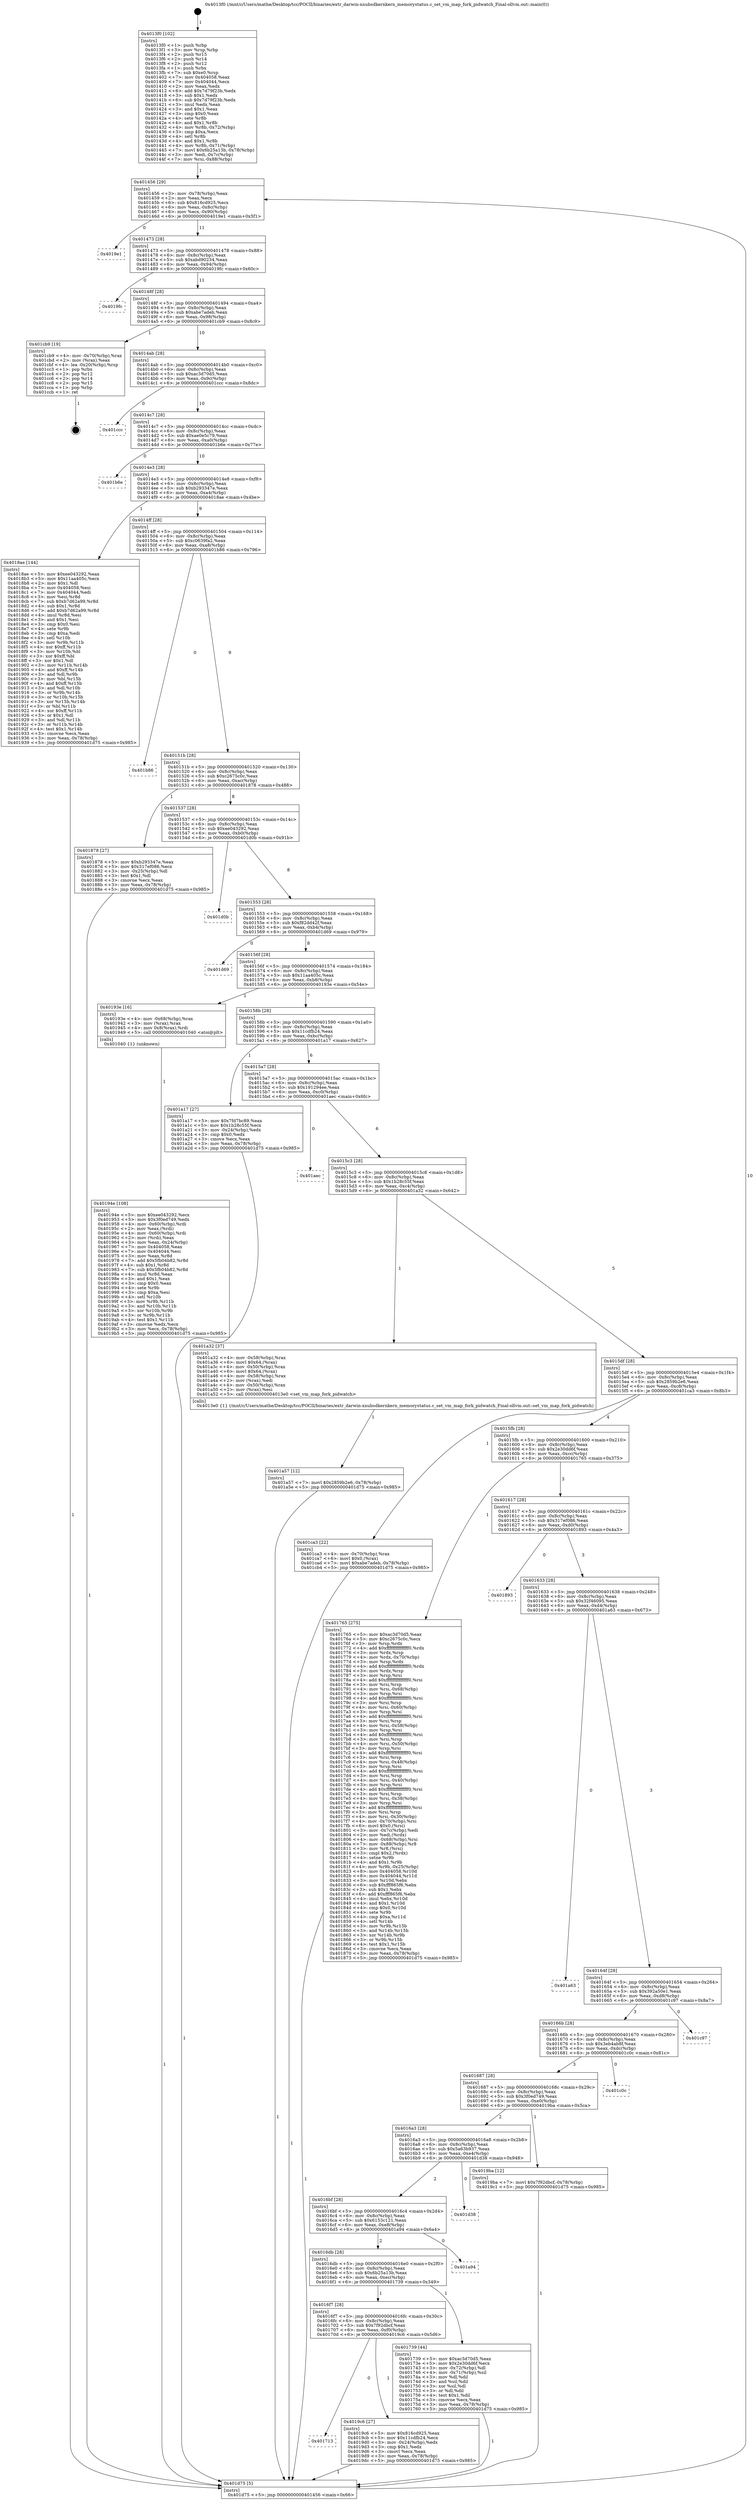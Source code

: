 digraph "0x4013f0" {
  label = "0x4013f0 (/mnt/c/Users/mathe/Desktop/tcc/POCII/binaries/extr_darwin-xnubsdkernkern_memorystatus.c_set_vm_map_fork_pidwatch_Final-ollvm.out::main(0))"
  labelloc = "t"
  node[shape=record]

  Entry [label="",width=0.3,height=0.3,shape=circle,fillcolor=black,style=filled]
  "0x401456" [label="{
     0x401456 [29]\l
     | [instrs]\l
     &nbsp;&nbsp;0x401456 \<+3\>: mov -0x78(%rbp),%eax\l
     &nbsp;&nbsp;0x401459 \<+2\>: mov %eax,%ecx\l
     &nbsp;&nbsp;0x40145b \<+6\>: sub $0x816cd925,%ecx\l
     &nbsp;&nbsp;0x401461 \<+6\>: mov %eax,-0x8c(%rbp)\l
     &nbsp;&nbsp;0x401467 \<+6\>: mov %ecx,-0x90(%rbp)\l
     &nbsp;&nbsp;0x40146d \<+6\>: je 00000000004019e1 \<main+0x5f1\>\l
  }"]
  "0x4019e1" [label="{
     0x4019e1\l
  }", style=dashed]
  "0x401473" [label="{
     0x401473 [28]\l
     | [instrs]\l
     &nbsp;&nbsp;0x401473 \<+5\>: jmp 0000000000401478 \<main+0x88\>\l
     &nbsp;&nbsp;0x401478 \<+6\>: mov -0x8c(%rbp),%eax\l
     &nbsp;&nbsp;0x40147e \<+5\>: sub $0xabd90234,%eax\l
     &nbsp;&nbsp;0x401483 \<+6\>: mov %eax,-0x94(%rbp)\l
     &nbsp;&nbsp;0x401489 \<+6\>: je 00000000004019fc \<main+0x60c\>\l
  }"]
  Exit [label="",width=0.3,height=0.3,shape=circle,fillcolor=black,style=filled,peripheries=2]
  "0x4019fc" [label="{
     0x4019fc\l
  }", style=dashed]
  "0x40148f" [label="{
     0x40148f [28]\l
     | [instrs]\l
     &nbsp;&nbsp;0x40148f \<+5\>: jmp 0000000000401494 \<main+0xa4\>\l
     &nbsp;&nbsp;0x401494 \<+6\>: mov -0x8c(%rbp),%eax\l
     &nbsp;&nbsp;0x40149a \<+5\>: sub $0xabe7adeb,%eax\l
     &nbsp;&nbsp;0x40149f \<+6\>: mov %eax,-0x98(%rbp)\l
     &nbsp;&nbsp;0x4014a5 \<+6\>: je 0000000000401cb9 \<main+0x8c9\>\l
  }"]
  "0x401a57" [label="{
     0x401a57 [12]\l
     | [instrs]\l
     &nbsp;&nbsp;0x401a57 \<+7\>: movl $0x2859b2e6,-0x78(%rbp)\l
     &nbsp;&nbsp;0x401a5e \<+5\>: jmp 0000000000401d75 \<main+0x985\>\l
  }"]
  "0x401cb9" [label="{
     0x401cb9 [19]\l
     | [instrs]\l
     &nbsp;&nbsp;0x401cb9 \<+4\>: mov -0x70(%rbp),%rax\l
     &nbsp;&nbsp;0x401cbd \<+2\>: mov (%rax),%eax\l
     &nbsp;&nbsp;0x401cbf \<+4\>: lea -0x20(%rbp),%rsp\l
     &nbsp;&nbsp;0x401cc3 \<+1\>: pop %rbx\l
     &nbsp;&nbsp;0x401cc4 \<+2\>: pop %r12\l
     &nbsp;&nbsp;0x401cc6 \<+2\>: pop %r14\l
     &nbsp;&nbsp;0x401cc8 \<+2\>: pop %r15\l
     &nbsp;&nbsp;0x401cca \<+1\>: pop %rbp\l
     &nbsp;&nbsp;0x401ccb \<+1\>: ret\l
  }"]
  "0x4014ab" [label="{
     0x4014ab [28]\l
     | [instrs]\l
     &nbsp;&nbsp;0x4014ab \<+5\>: jmp 00000000004014b0 \<main+0xc0\>\l
     &nbsp;&nbsp;0x4014b0 \<+6\>: mov -0x8c(%rbp),%eax\l
     &nbsp;&nbsp;0x4014b6 \<+5\>: sub $0xac3d70d5,%eax\l
     &nbsp;&nbsp;0x4014bb \<+6\>: mov %eax,-0x9c(%rbp)\l
     &nbsp;&nbsp;0x4014c1 \<+6\>: je 0000000000401ccc \<main+0x8dc\>\l
  }"]
  "0x401713" [label="{
     0x401713\l
  }", style=dashed]
  "0x401ccc" [label="{
     0x401ccc\l
  }", style=dashed]
  "0x4014c7" [label="{
     0x4014c7 [28]\l
     | [instrs]\l
     &nbsp;&nbsp;0x4014c7 \<+5\>: jmp 00000000004014cc \<main+0xdc\>\l
     &nbsp;&nbsp;0x4014cc \<+6\>: mov -0x8c(%rbp),%eax\l
     &nbsp;&nbsp;0x4014d2 \<+5\>: sub $0xae0e5c79,%eax\l
     &nbsp;&nbsp;0x4014d7 \<+6\>: mov %eax,-0xa0(%rbp)\l
     &nbsp;&nbsp;0x4014dd \<+6\>: je 0000000000401b6e \<main+0x77e\>\l
  }"]
  "0x4019c6" [label="{
     0x4019c6 [27]\l
     | [instrs]\l
     &nbsp;&nbsp;0x4019c6 \<+5\>: mov $0x816cd925,%eax\l
     &nbsp;&nbsp;0x4019cb \<+5\>: mov $0x11cdfb24,%ecx\l
     &nbsp;&nbsp;0x4019d0 \<+3\>: mov -0x24(%rbp),%edx\l
     &nbsp;&nbsp;0x4019d3 \<+3\>: cmp $0x1,%edx\l
     &nbsp;&nbsp;0x4019d6 \<+3\>: cmovl %ecx,%eax\l
     &nbsp;&nbsp;0x4019d9 \<+3\>: mov %eax,-0x78(%rbp)\l
     &nbsp;&nbsp;0x4019dc \<+5\>: jmp 0000000000401d75 \<main+0x985\>\l
  }"]
  "0x401b6e" [label="{
     0x401b6e\l
  }", style=dashed]
  "0x4014e3" [label="{
     0x4014e3 [28]\l
     | [instrs]\l
     &nbsp;&nbsp;0x4014e3 \<+5\>: jmp 00000000004014e8 \<main+0xf8\>\l
     &nbsp;&nbsp;0x4014e8 \<+6\>: mov -0x8c(%rbp),%eax\l
     &nbsp;&nbsp;0x4014ee \<+5\>: sub $0xb293347e,%eax\l
     &nbsp;&nbsp;0x4014f3 \<+6\>: mov %eax,-0xa4(%rbp)\l
     &nbsp;&nbsp;0x4014f9 \<+6\>: je 00000000004018ae \<main+0x4be\>\l
  }"]
  "0x40194e" [label="{
     0x40194e [108]\l
     | [instrs]\l
     &nbsp;&nbsp;0x40194e \<+5\>: mov $0xee043292,%ecx\l
     &nbsp;&nbsp;0x401953 \<+5\>: mov $0x3f0ed749,%edx\l
     &nbsp;&nbsp;0x401958 \<+4\>: mov -0x60(%rbp),%rdi\l
     &nbsp;&nbsp;0x40195c \<+2\>: mov %eax,(%rdi)\l
     &nbsp;&nbsp;0x40195e \<+4\>: mov -0x60(%rbp),%rdi\l
     &nbsp;&nbsp;0x401962 \<+2\>: mov (%rdi),%eax\l
     &nbsp;&nbsp;0x401964 \<+3\>: mov %eax,-0x24(%rbp)\l
     &nbsp;&nbsp;0x401967 \<+7\>: mov 0x404058,%eax\l
     &nbsp;&nbsp;0x40196e \<+7\>: mov 0x404044,%esi\l
     &nbsp;&nbsp;0x401975 \<+3\>: mov %eax,%r8d\l
     &nbsp;&nbsp;0x401978 \<+7\>: add $0x5fb04b82,%r8d\l
     &nbsp;&nbsp;0x40197f \<+4\>: sub $0x1,%r8d\l
     &nbsp;&nbsp;0x401983 \<+7\>: sub $0x5fb04b82,%r8d\l
     &nbsp;&nbsp;0x40198a \<+4\>: imul %r8d,%eax\l
     &nbsp;&nbsp;0x40198e \<+3\>: and $0x1,%eax\l
     &nbsp;&nbsp;0x401991 \<+3\>: cmp $0x0,%eax\l
     &nbsp;&nbsp;0x401994 \<+4\>: sete %r9b\l
     &nbsp;&nbsp;0x401998 \<+3\>: cmp $0xa,%esi\l
     &nbsp;&nbsp;0x40199b \<+4\>: setl %r10b\l
     &nbsp;&nbsp;0x40199f \<+3\>: mov %r9b,%r11b\l
     &nbsp;&nbsp;0x4019a2 \<+3\>: and %r10b,%r11b\l
     &nbsp;&nbsp;0x4019a5 \<+3\>: xor %r10b,%r9b\l
     &nbsp;&nbsp;0x4019a8 \<+3\>: or %r9b,%r11b\l
     &nbsp;&nbsp;0x4019ab \<+4\>: test $0x1,%r11b\l
     &nbsp;&nbsp;0x4019af \<+3\>: cmovne %edx,%ecx\l
     &nbsp;&nbsp;0x4019b2 \<+3\>: mov %ecx,-0x78(%rbp)\l
     &nbsp;&nbsp;0x4019b5 \<+5\>: jmp 0000000000401d75 \<main+0x985\>\l
  }"]
  "0x4018ae" [label="{
     0x4018ae [144]\l
     | [instrs]\l
     &nbsp;&nbsp;0x4018ae \<+5\>: mov $0xee043292,%eax\l
     &nbsp;&nbsp;0x4018b3 \<+5\>: mov $0x11aa405c,%ecx\l
     &nbsp;&nbsp;0x4018b8 \<+2\>: mov $0x1,%dl\l
     &nbsp;&nbsp;0x4018ba \<+7\>: mov 0x404058,%esi\l
     &nbsp;&nbsp;0x4018c1 \<+7\>: mov 0x404044,%edi\l
     &nbsp;&nbsp;0x4018c8 \<+3\>: mov %esi,%r8d\l
     &nbsp;&nbsp;0x4018cb \<+7\>: sub $0xb7d62a99,%r8d\l
     &nbsp;&nbsp;0x4018d2 \<+4\>: sub $0x1,%r8d\l
     &nbsp;&nbsp;0x4018d6 \<+7\>: add $0xb7d62a99,%r8d\l
     &nbsp;&nbsp;0x4018dd \<+4\>: imul %r8d,%esi\l
     &nbsp;&nbsp;0x4018e1 \<+3\>: and $0x1,%esi\l
     &nbsp;&nbsp;0x4018e4 \<+3\>: cmp $0x0,%esi\l
     &nbsp;&nbsp;0x4018e7 \<+4\>: sete %r9b\l
     &nbsp;&nbsp;0x4018eb \<+3\>: cmp $0xa,%edi\l
     &nbsp;&nbsp;0x4018ee \<+4\>: setl %r10b\l
     &nbsp;&nbsp;0x4018f2 \<+3\>: mov %r9b,%r11b\l
     &nbsp;&nbsp;0x4018f5 \<+4\>: xor $0xff,%r11b\l
     &nbsp;&nbsp;0x4018f9 \<+3\>: mov %r10b,%bl\l
     &nbsp;&nbsp;0x4018fc \<+3\>: xor $0xff,%bl\l
     &nbsp;&nbsp;0x4018ff \<+3\>: xor $0x1,%dl\l
     &nbsp;&nbsp;0x401902 \<+3\>: mov %r11b,%r14b\l
     &nbsp;&nbsp;0x401905 \<+4\>: and $0xff,%r14b\l
     &nbsp;&nbsp;0x401909 \<+3\>: and %dl,%r9b\l
     &nbsp;&nbsp;0x40190c \<+3\>: mov %bl,%r15b\l
     &nbsp;&nbsp;0x40190f \<+4\>: and $0xff,%r15b\l
     &nbsp;&nbsp;0x401913 \<+3\>: and %dl,%r10b\l
     &nbsp;&nbsp;0x401916 \<+3\>: or %r9b,%r14b\l
     &nbsp;&nbsp;0x401919 \<+3\>: or %r10b,%r15b\l
     &nbsp;&nbsp;0x40191c \<+3\>: xor %r15b,%r14b\l
     &nbsp;&nbsp;0x40191f \<+3\>: or %bl,%r11b\l
     &nbsp;&nbsp;0x401922 \<+4\>: xor $0xff,%r11b\l
     &nbsp;&nbsp;0x401926 \<+3\>: or $0x1,%dl\l
     &nbsp;&nbsp;0x401929 \<+3\>: and %dl,%r11b\l
     &nbsp;&nbsp;0x40192c \<+3\>: or %r11b,%r14b\l
     &nbsp;&nbsp;0x40192f \<+4\>: test $0x1,%r14b\l
     &nbsp;&nbsp;0x401933 \<+3\>: cmovne %ecx,%eax\l
     &nbsp;&nbsp;0x401936 \<+3\>: mov %eax,-0x78(%rbp)\l
     &nbsp;&nbsp;0x401939 \<+5\>: jmp 0000000000401d75 \<main+0x985\>\l
  }"]
  "0x4014ff" [label="{
     0x4014ff [28]\l
     | [instrs]\l
     &nbsp;&nbsp;0x4014ff \<+5\>: jmp 0000000000401504 \<main+0x114\>\l
     &nbsp;&nbsp;0x401504 \<+6\>: mov -0x8c(%rbp),%eax\l
     &nbsp;&nbsp;0x40150a \<+5\>: sub $0xc0639fa2,%eax\l
     &nbsp;&nbsp;0x40150f \<+6\>: mov %eax,-0xa8(%rbp)\l
     &nbsp;&nbsp;0x401515 \<+6\>: je 0000000000401b86 \<main+0x796\>\l
  }"]
  "0x4013f0" [label="{
     0x4013f0 [102]\l
     | [instrs]\l
     &nbsp;&nbsp;0x4013f0 \<+1\>: push %rbp\l
     &nbsp;&nbsp;0x4013f1 \<+3\>: mov %rsp,%rbp\l
     &nbsp;&nbsp;0x4013f4 \<+2\>: push %r15\l
     &nbsp;&nbsp;0x4013f6 \<+2\>: push %r14\l
     &nbsp;&nbsp;0x4013f8 \<+2\>: push %r12\l
     &nbsp;&nbsp;0x4013fa \<+1\>: push %rbx\l
     &nbsp;&nbsp;0x4013fb \<+7\>: sub $0xe0,%rsp\l
     &nbsp;&nbsp;0x401402 \<+7\>: mov 0x404058,%eax\l
     &nbsp;&nbsp;0x401409 \<+7\>: mov 0x404044,%ecx\l
     &nbsp;&nbsp;0x401410 \<+2\>: mov %eax,%edx\l
     &nbsp;&nbsp;0x401412 \<+6\>: add $0x7d79f23b,%edx\l
     &nbsp;&nbsp;0x401418 \<+3\>: sub $0x1,%edx\l
     &nbsp;&nbsp;0x40141b \<+6\>: sub $0x7d79f23b,%edx\l
     &nbsp;&nbsp;0x401421 \<+3\>: imul %edx,%eax\l
     &nbsp;&nbsp;0x401424 \<+3\>: and $0x1,%eax\l
     &nbsp;&nbsp;0x401427 \<+3\>: cmp $0x0,%eax\l
     &nbsp;&nbsp;0x40142a \<+4\>: sete %r8b\l
     &nbsp;&nbsp;0x40142e \<+4\>: and $0x1,%r8b\l
     &nbsp;&nbsp;0x401432 \<+4\>: mov %r8b,-0x72(%rbp)\l
     &nbsp;&nbsp;0x401436 \<+3\>: cmp $0xa,%ecx\l
     &nbsp;&nbsp;0x401439 \<+4\>: setl %r8b\l
     &nbsp;&nbsp;0x40143d \<+4\>: and $0x1,%r8b\l
     &nbsp;&nbsp;0x401441 \<+4\>: mov %r8b,-0x71(%rbp)\l
     &nbsp;&nbsp;0x401445 \<+7\>: movl $0x6b25a13b,-0x78(%rbp)\l
     &nbsp;&nbsp;0x40144c \<+3\>: mov %edi,-0x7c(%rbp)\l
     &nbsp;&nbsp;0x40144f \<+7\>: mov %rsi,-0x88(%rbp)\l
  }"]
  "0x401b86" [label="{
     0x401b86\l
  }", style=dashed]
  "0x40151b" [label="{
     0x40151b [28]\l
     | [instrs]\l
     &nbsp;&nbsp;0x40151b \<+5\>: jmp 0000000000401520 \<main+0x130\>\l
     &nbsp;&nbsp;0x401520 \<+6\>: mov -0x8c(%rbp),%eax\l
     &nbsp;&nbsp;0x401526 \<+5\>: sub $0xc2675c0c,%eax\l
     &nbsp;&nbsp;0x40152b \<+6\>: mov %eax,-0xac(%rbp)\l
     &nbsp;&nbsp;0x401531 \<+6\>: je 0000000000401878 \<main+0x488\>\l
  }"]
  "0x401d75" [label="{
     0x401d75 [5]\l
     | [instrs]\l
     &nbsp;&nbsp;0x401d75 \<+5\>: jmp 0000000000401456 \<main+0x66\>\l
  }"]
  "0x401878" [label="{
     0x401878 [27]\l
     | [instrs]\l
     &nbsp;&nbsp;0x401878 \<+5\>: mov $0xb293347e,%eax\l
     &nbsp;&nbsp;0x40187d \<+5\>: mov $0x317ef086,%ecx\l
     &nbsp;&nbsp;0x401882 \<+3\>: mov -0x25(%rbp),%dl\l
     &nbsp;&nbsp;0x401885 \<+3\>: test $0x1,%dl\l
     &nbsp;&nbsp;0x401888 \<+3\>: cmovne %ecx,%eax\l
     &nbsp;&nbsp;0x40188b \<+3\>: mov %eax,-0x78(%rbp)\l
     &nbsp;&nbsp;0x40188e \<+5\>: jmp 0000000000401d75 \<main+0x985\>\l
  }"]
  "0x401537" [label="{
     0x401537 [28]\l
     | [instrs]\l
     &nbsp;&nbsp;0x401537 \<+5\>: jmp 000000000040153c \<main+0x14c\>\l
     &nbsp;&nbsp;0x40153c \<+6\>: mov -0x8c(%rbp),%eax\l
     &nbsp;&nbsp;0x401542 \<+5\>: sub $0xee043292,%eax\l
     &nbsp;&nbsp;0x401547 \<+6\>: mov %eax,-0xb0(%rbp)\l
     &nbsp;&nbsp;0x40154d \<+6\>: je 0000000000401d0b \<main+0x91b\>\l
  }"]
  "0x4016f7" [label="{
     0x4016f7 [28]\l
     | [instrs]\l
     &nbsp;&nbsp;0x4016f7 \<+5\>: jmp 00000000004016fc \<main+0x30c\>\l
     &nbsp;&nbsp;0x4016fc \<+6\>: mov -0x8c(%rbp),%eax\l
     &nbsp;&nbsp;0x401702 \<+5\>: sub $0x7f92dbcf,%eax\l
     &nbsp;&nbsp;0x401707 \<+6\>: mov %eax,-0xf0(%rbp)\l
     &nbsp;&nbsp;0x40170d \<+6\>: je 00000000004019c6 \<main+0x5d6\>\l
  }"]
  "0x401d0b" [label="{
     0x401d0b\l
  }", style=dashed]
  "0x401553" [label="{
     0x401553 [28]\l
     | [instrs]\l
     &nbsp;&nbsp;0x401553 \<+5\>: jmp 0000000000401558 \<main+0x168\>\l
     &nbsp;&nbsp;0x401558 \<+6\>: mov -0x8c(%rbp),%eax\l
     &nbsp;&nbsp;0x40155e \<+5\>: sub $0xf82dd42f,%eax\l
     &nbsp;&nbsp;0x401563 \<+6\>: mov %eax,-0xb4(%rbp)\l
     &nbsp;&nbsp;0x401569 \<+6\>: je 0000000000401d69 \<main+0x979\>\l
  }"]
  "0x401739" [label="{
     0x401739 [44]\l
     | [instrs]\l
     &nbsp;&nbsp;0x401739 \<+5\>: mov $0xac3d70d5,%eax\l
     &nbsp;&nbsp;0x40173e \<+5\>: mov $0x2e30dd6f,%ecx\l
     &nbsp;&nbsp;0x401743 \<+3\>: mov -0x72(%rbp),%dl\l
     &nbsp;&nbsp;0x401746 \<+4\>: mov -0x71(%rbp),%sil\l
     &nbsp;&nbsp;0x40174a \<+3\>: mov %dl,%dil\l
     &nbsp;&nbsp;0x40174d \<+3\>: and %sil,%dil\l
     &nbsp;&nbsp;0x401750 \<+3\>: xor %sil,%dl\l
     &nbsp;&nbsp;0x401753 \<+3\>: or %dl,%dil\l
     &nbsp;&nbsp;0x401756 \<+4\>: test $0x1,%dil\l
     &nbsp;&nbsp;0x40175a \<+3\>: cmovne %ecx,%eax\l
     &nbsp;&nbsp;0x40175d \<+3\>: mov %eax,-0x78(%rbp)\l
     &nbsp;&nbsp;0x401760 \<+5\>: jmp 0000000000401d75 \<main+0x985\>\l
  }"]
  "0x401d69" [label="{
     0x401d69\l
  }", style=dashed]
  "0x40156f" [label="{
     0x40156f [28]\l
     | [instrs]\l
     &nbsp;&nbsp;0x40156f \<+5\>: jmp 0000000000401574 \<main+0x184\>\l
     &nbsp;&nbsp;0x401574 \<+6\>: mov -0x8c(%rbp),%eax\l
     &nbsp;&nbsp;0x40157a \<+5\>: sub $0x11aa405c,%eax\l
     &nbsp;&nbsp;0x40157f \<+6\>: mov %eax,-0xb8(%rbp)\l
     &nbsp;&nbsp;0x401585 \<+6\>: je 000000000040193e \<main+0x54e\>\l
  }"]
  "0x4016db" [label="{
     0x4016db [28]\l
     | [instrs]\l
     &nbsp;&nbsp;0x4016db \<+5\>: jmp 00000000004016e0 \<main+0x2f0\>\l
     &nbsp;&nbsp;0x4016e0 \<+6\>: mov -0x8c(%rbp),%eax\l
     &nbsp;&nbsp;0x4016e6 \<+5\>: sub $0x6b25a13b,%eax\l
     &nbsp;&nbsp;0x4016eb \<+6\>: mov %eax,-0xec(%rbp)\l
     &nbsp;&nbsp;0x4016f1 \<+6\>: je 0000000000401739 \<main+0x349\>\l
  }"]
  "0x40193e" [label="{
     0x40193e [16]\l
     | [instrs]\l
     &nbsp;&nbsp;0x40193e \<+4\>: mov -0x68(%rbp),%rax\l
     &nbsp;&nbsp;0x401942 \<+3\>: mov (%rax),%rax\l
     &nbsp;&nbsp;0x401945 \<+4\>: mov 0x8(%rax),%rdi\l
     &nbsp;&nbsp;0x401949 \<+5\>: call 0000000000401040 \<atoi@plt\>\l
     | [calls]\l
     &nbsp;&nbsp;0x401040 \{1\} (unknown)\l
  }"]
  "0x40158b" [label="{
     0x40158b [28]\l
     | [instrs]\l
     &nbsp;&nbsp;0x40158b \<+5\>: jmp 0000000000401590 \<main+0x1a0\>\l
     &nbsp;&nbsp;0x401590 \<+6\>: mov -0x8c(%rbp),%eax\l
     &nbsp;&nbsp;0x401596 \<+5\>: sub $0x11cdfb24,%eax\l
     &nbsp;&nbsp;0x40159b \<+6\>: mov %eax,-0xbc(%rbp)\l
     &nbsp;&nbsp;0x4015a1 \<+6\>: je 0000000000401a17 \<main+0x627\>\l
  }"]
  "0x401a94" [label="{
     0x401a94\l
  }", style=dashed]
  "0x401a17" [label="{
     0x401a17 [27]\l
     | [instrs]\l
     &nbsp;&nbsp;0x401a17 \<+5\>: mov $0x7fd7bc89,%eax\l
     &nbsp;&nbsp;0x401a1c \<+5\>: mov $0x1b28c55f,%ecx\l
     &nbsp;&nbsp;0x401a21 \<+3\>: mov -0x24(%rbp),%edx\l
     &nbsp;&nbsp;0x401a24 \<+3\>: cmp $0x0,%edx\l
     &nbsp;&nbsp;0x401a27 \<+3\>: cmove %ecx,%eax\l
     &nbsp;&nbsp;0x401a2a \<+3\>: mov %eax,-0x78(%rbp)\l
     &nbsp;&nbsp;0x401a2d \<+5\>: jmp 0000000000401d75 \<main+0x985\>\l
  }"]
  "0x4015a7" [label="{
     0x4015a7 [28]\l
     | [instrs]\l
     &nbsp;&nbsp;0x4015a7 \<+5\>: jmp 00000000004015ac \<main+0x1bc\>\l
     &nbsp;&nbsp;0x4015ac \<+6\>: mov -0x8c(%rbp),%eax\l
     &nbsp;&nbsp;0x4015b2 \<+5\>: sub $0x191294ee,%eax\l
     &nbsp;&nbsp;0x4015b7 \<+6\>: mov %eax,-0xc0(%rbp)\l
     &nbsp;&nbsp;0x4015bd \<+6\>: je 0000000000401aec \<main+0x6fc\>\l
  }"]
  "0x4016bf" [label="{
     0x4016bf [28]\l
     | [instrs]\l
     &nbsp;&nbsp;0x4016bf \<+5\>: jmp 00000000004016c4 \<main+0x2d4\>\l
     &nbsp;&nbsp;0x4016c4 \<+6\>: mov -0x8c(%rbp),%eax\l
     &nbsp;&nbsp;0x4016ca \<+5\>: sub $0x6153c121,%eax\l
     &nbsp;&nbsp;0x4016cf \<+6\>: mov %eax,-0xe8(%rbp)\l
     &nbsp;&nbsp;0x4016d5 \<+6\>: je 0000000000401a94 \<main+0x6a4\>\l
  }"]
  "0x401aec" [label="{
     0x401aec\l
  }", style=dashed]
  "0x4015c3" [label="{
     0x4015c3 [28]\l
     | [instrs]\l
     &nbsp;&nbsp;0x4015c3 \<+5\>: jmp 00000000004015c8 \<main+0x1d8\>\l
     &nbsp;&nbsp;0x4015c8 \<+6\>: mov -0x8c(%rbp),%eax\l
     &nbsp;&nbsp;0x4015ce \<+5\>: sub $0x1b28c55f,%eax\l
     &nbsp;&nbsp;0x4015d3 \<+6\>: mov %eax,-0xc4(%rbp)\l
     &nbsp;&nbsp;0x4015d9 \<+6\>: je 0000000000401a32 \<main+0x642\>\l
  }"]
  "0x401d38" [label="{
     0x401d38\l
  }", style=dashed]
  "0x401a32" [label="{
     0x401a32 [37]\l
     | [instrs]\l
     &nbsp;&nbsp;0x401a32 \<+4\>: mov -0x58(%rbp),%rax\l
     &nbsp;&nbsp;0x401a36 \<+6\>: movl $0x64,(%rax)\l
     &nbsp;&nbsp;0x401a3c \<+4\>: mov -0x50(%rbp),%rax\l
     &nbsp;&nbsp;0x401a40 \<+6\>: movl $0x64,(%rax)\l
     &nbsp;&nbsp;0x401a46 \<+4\>: mov -0x58(%rbp),%rax\l
     &nbsp;&nbsp;0x401a4a \<+2\>: mov (%rax),%edi\l
     &nbsp;&nbsp;0x401a4c \<+4\>: mov -0x50(%rbp),%rax\l
     &nbsp;&nbsp;0x401a50 \<+2\>: mov (%rax),%esi\l
     &nbsp;&nbsp;0x401a52 \<+5\>: call 00000000004013e0 \<set_vm_map_fork_pidwatch\>\l
     | [calls]\l
     &nbsp;&nbsp;0x4013e0 \{1\} (/mnt/c/Users/mathe/Desktop/tcc/POCII/binaries/extr_darwin-xnubsdkernkern_memorystatus.c_set_vm_map_fork_pidwatch_Final-ollvm.out::set_vm_map_fork_pidwatch)\l
  }"]
  "0x4015df" [label="{
     0x4015df [28]\l
     | [instrs]\l
     &nbsp;&nbsp;0x4015df \<+5\>: jmp 00000000004015e4 \<main+0x1f4\>\l
     &nbsp;&nbsp;0x4015e4 \<+6\>: mov -0x8c(%rbp),%eax\l
     &nbsp;&nbsp;0x4015ea \<+5\>: sub $0x2859b2e6,%eax\l
     &nbsp;&nbsp;0x4015ef \<+6\>: mov %eax,-0xc8(%rbp)\l
     &nbsp;&nbsp;0x4015f5 \<+6\>: je 0000000000401ca3 \<main+0x8b3\>\l
  }"]
  "0x4016a3" [label="{
     0x4016a3 [28]\l
     | [instrs]\l
     &nbsp;&nbsp;0x4016a3 \<+5\>: jmp 00000000004016a8 \<main+0x2b8\>\l
     &nbsp;&nbsp;0x4016a8 \<+6\>: mov -0x8c(%rbp),%eax\l
     &nbsp;&nbsp;0x4016ae \<+5\>: sub $0x5a63b937,%eax\l
     &nbsp;&nbsp;0x4016b3 \<+6\>: mov %eax,-0xe4(%rbp)\l
     &nbsp;&nbsp;0x4016b9 \<+6\>: je 0000000000401d38 \<main+0x948\>\l
  }"]
  "0x401ca3" [label="{
     0x401ca3 [22]\l
     | [instrs]\l
     &nbsp;&nbsp;0x401ca3 \<+4\>: mov -0x70(%rbp),%rax\l
     &nbsp;&nbsp;0x401ca7 \<+6\>: movl $0x0,(%rax)\l
     &nbsp;&nbsp;0x401cad \<+7\>: movl $0xabe7adeb,-0x78(%rbp)\l
     &nbsp;&nbsp;0x401cb4 \<+5\>: jmp 0000000000401d75 \<main+0x985\>\l
  }"]
  "0x4015fb" [label="{
     0x4015fb [28]\l
     | [instrs]\l
     &nbsp;&nbsp;0x4015fb \<+5\>: jmp 0000000000401600 \<main+0x210\>\l
     &nbsp;&nbsp;0x401600 \<+6\>: mov -0x8c(%rbp),%eax\l
     &nbsp;&nbsp;0x401606 \<+5\>: sub $0x2e30dd6f,%eax\l
     &nbsp;&nbsp;0x40160b \<+6\>: mov %eax,-0xcc(%rbp)\l
     &nbsp;&nbsp;0x401611 \<+6\>: je 0000000000401765 \<main+0x375\>\l
  }"]
  "0x4019ba" [label="{
     0x4019ba [12]\l
     | [instrs]\l
     &nbsp;&nbsp;0x4019ba \<+7\>: movl $0x7f92dbcf,-0x78(%rbp)\l
     &nbsp;&nbsp;0x4019c1 \<+5\>: jmp 0000000000401d75 \<main+0x985\>\l
  }"]
  "0x401765" [label="{
     0x401765 [275]\l
     | [instrs]\l
     &nbsp;&nbsp;0x401765 \<+5\>: mov $0xac3d70d5,%eax\l
     &nbsp;&nbsp;0x40176a \<+5\>: mov $0xc2675c0c,%ecx\l
     &nbsp;&nbsp;0x40176f \<+3\>: mov %rsp,%rdx\l
     &nbsp;&nbsp;0x401772 \<+4\>: add $0xfffffffffffffff0,%rdx\l
     &nbsp;&nbsp;0x401776 \<+3\>: mov %rdx,%rsp\l
     &nbsp;&nbsp;0x401779 \<+4\>: mov %rdx,-0x70(%rbp)\l
     &nbsp;&nbsp;0x40177d \<+3\>: mov %rsp,%rdx\l
     &nbsp;&nbsp;0x401780 \<+4\>: add $0xfffffffffffffff0,%rdx\l
     &nbsp;&nbsp;0x401784 \<+3\>: mov %rdx,%rsp\l
     &nbsp;&nbsp;0x401787 \<+3\>: mov %rsp,%rsi\l
     &nbsp;&nbsp;0x40178a \<+4\>: add $0xfffffffffffffff0,%rsi\l
     &nbsp;&nbsp;0x40178e \<+3\>: mov %rsi,%rsp\l
     &nbsp;&nbsp;0x401791 \<+4\>: mov %rsi,-0x68(%rbp)\l
     &nbsp;&nbsp;0x401795 \<+3\>: mov %rsp,%rsi\l
     &nbsp;&nbsp;0x401798 \<+4\>: add $0xfffffffffffffff0,%rsi\l
     &nbsp;&nbsp;0x40179c \<+3\>: mov %rsi,%rsp\l
     &nbsp;&nbsp;0x40179f \<+4\>: mov %rsi,-0x60(%rbp)\l
     &nbsp;&nbsp;0x4017a3 \<+3\>: mov %rsp,%rsi\l
     &nbsp;&nbsp;0x4017a6 \<+4\>: add $0xfffffffffffffff0,%rsi\l
     &nbsp;&nbsp;0x4017aa \<+3\>: mov %rsi,%rsp\l
     &nbsp;&nbsp;0x4017ad \<+4\>: mov %rsi,-0x58(%rbp)\l
     &nbsp;&nbsp;0x4017b1 \<+3\>: mov %rsp,%rsi\l
     &nbsp;&nbsp;0x4017b4 \<+4\>: add $0xfffffffffffffff0,%rsi\l
     &nbsp;&nbsp;0x4017b8 \<+3\>: mov %rsi,%rsp\l
     &nbsp;&nbsp;0x4017bb \<+4\>: mov %rsi,-0x50(%rbp)\l
     &nbsp;&nbsp;0x4017bf \<+3\>: mov %rsp,%rsi\l
     &nbsp;&nbsp;0x4017c2 \<+4\>: add $0xfffffffffffffff0,%rsi\l
     &nbsp;&nbsp;0x4017c6 \<+3\>: mov %rsi,%rsp\l
     &nbsp;&nbsp;0x4017c9 \<+4\>: mov %rsi,-0x48(%rbp)\l
     &nbsp;&nbsp;0x4017cd \<+3\>: mov %rsp,%rsi\l
     &nbsp;&nbsp;0x4017d0 \<+4\>: add $0xfffffffffffffff0,%rsi\l
     &nbsp;&nbsp;0x4017d4 \<+3\>: mov %rsi,%rsp\l
     &nbsp;&nbsp;0x4017d7 \<+4\>: mov %rsi,-0x40(%rbp)\l
     &nbsp;&nbsp;0x4017db \<+3\>: mov %rsp,%rsi\l
     &nbsp;&nbsp;0x4017de \<+4\>: add $0xfffffffffffffff0,%rsi\l
     &nbsp;&nbsp;0x4017e2 \<+3\>: mov %rsi,%rsp\l
     &nbsp;&nbsp;0x4017e5 \<+4\>: mov %rsi,-0x38(%rbp)\l
     &nbsp;&nbsp;0x4017e9 \<+3\>: mov %rsp,%rsi\l
     &nbsp;&nbsp;0x4017ec \<+4\>: add $0xfffffffffffffff0,%rsi\l
     &nbsp;&nbsp;0x4017f0 \<+3\>: mov %rsi,%rsp\l
     &nbsp;&nbsp;0x4017f3 \<+4\>: mov %rsi,-0x30(%rbp)\l
     &nbsp;&nbsp;0x4017f7 \<+4\>: mov -0x70(%rbp),%rsi\l
     &nbsp;&nbsp;0x4017fb \<+6\>: movl $0x0,(%rsi)\l
     &nbsp;&nbsp;0x401801 \<+3\>: mov -0x7c(%rbp),%edi\l
     &nbsp;&nbsp;0x401804 \<+2\>: mov %edi,(%rdx)\l
     &nbsp;&nbsp;0x401806 \<+4\>: mov -0x68(%rbp),%rsi\l
     &nbsp;&nbsp;0x40180a \<+7\>: mov -0x88(%rbp),%r8\l
     &nbsp;&nbsp;0x401811 \<+3\>: mov %r8,(%rsi)\l
     &nbsp;&nbsp;0x401814 \<+3\>: cmpl $0x2,(%rdx)\l
     &nbsp;&nbsp;0x401817 \<+4\>: setne %r9b\l
     &nbsp;&nbsp;0x40181b \<+4\>: and $0x1,%r9b\l
     &nbsp;&nbsp;0x40181f \<+4\>: mov %r9b,-0x25(%rbp)\l
     &nbsp;&nbsp;0x401823 \<+8\>: mov 0x404058,%r10d\l
     &nbsp;&nbsp;0x40182b \<+8\>: mov 0x404044,%r11d\l
     &nbsp;&nbsp;0x401833 \<+3\>: mov %r10d,%ebx\l
     &nbsp;&nbsp;0x401836 \<+6\>: sub $0xfff865f6,%ebx\l
     &nbsp;&nbsp;0x40183c \<+3\>: sub $0x1,%ebx\l
     &nbsp;&nbsp;0x40183f \<+6\>: add $0xfff865f6,%ebx\l
     &nbsp;&nbsp;0x401845 \<+4\>: imul %ebx,%r10d\l
     &nbsp;&nbsp;0x401849 \<+4\>: and $0x1,%r10d\l
     &nbsp;&nbsp;0x40184d \<+4\>: cmp $0x0,%r10d\l
     &nbsp;&nbsp;0x401851 \<+4\>: sete %r9b\l
     &nbsp;&nbsp;0x401855 \<+4\>: cmp $0xa,%r11d\l
     &nbsp;&nbsp;0x401859 \<+4\>: setl %r14b\l
     &nbsp;&nbsp;0x40185d \<+3\>: mov %r9b,%r15b\l
     &nbsp;&nbsp;0x401860 \<+3\>: and %r14b,%r15b\l
     &nbsp;&nbsp;0x401863 \<+3\>: xor %r14b,%r9b\l
     &nbsp;&nbsp;0x401866 \<+3\>: or %r9b,%r15b\l
     &nbsp;&nbsp;0x401869 \<+4\>: test $0x1,%r15b\l
     &nbsp;&nbsp;0x40186d \<+3\>: cmovne %ecx,%eax\l
     &nbsp;&nbsp;0x401870 \<+3\>: mov %eax,-0x78(%rbp)\l
     &nbsp;&nbsp;0x401873 \<+5\>: jmp 0000000000401d75 \<main+0x985\>\l
  }"]
  "0x401617" [label="{
     0x401617 [28]\l
     | [instrs]\l
     &nbsp;&nbsp;0x401617 \<+5\>: jmp 000000000040161c \<main+0x22c\>\l
     &nbsp;&nbsp;0x40161c \<+6\>: mov -0x8c(%rbp),%eax\l
     &nbsp;&nbsp;0x401622 \<+5\>: sub $0x317ef086,%eax\l
     &nbsp;&nbsp;0x401627 \<+6\>: mov %eax,-0xd0(%rbp)\l
     &nbsp;&nbsp;0x40162d \<+6\>: je 0000000000401893 \<main+0x4a3\>\l
  }"]
  "0x401687" [label="{
     0x401687 [28]\l
     | [instrs]\l
     &nbsp;&nbsp;0x401687 \<+5\>: jmp 000000000040168c \<main+0x29c\>\l
     &nbsp;&nbsp;0x40168c \<+6\>: mov -0x8c(%rbp),%eax\l
     &nbsp;&nbsp;0x401692 \<+5\>: sub $0x3f0ed749,%eax\l
     &nbsp;&nbsp;0x401697 \<+6\>: mov %eax,-0xe0(%rbp)\l
     &nbsp;&nbsp;0x40169d \<+6\>: je 00000000004019ba \<main+0x5ca\>\l
  }"]
  "0x401893" [label="{
     0x401893\l
  }", style=dashed]
  "0x401633" [label="{
     0x401633 [28]\l
     | [instrs]\l
     &nbsp;&nbsp;0x401633 \<+5\>: jmp 0000000000401638 \<main+0x248\>\l
     &nbsp;&nbsp;0x401638 \<+6\>: mov -0x8c(%rbp),%eax\l
     &nbsp;&nbsp;0x40163e \<+5\>: sub $0x32f46095,%eax\l
     &nbsp;&nbsp;0x401643 \<+6\>: mov %eax,-0xd4(%rbp)\l
     &nbsp;&nbsp;0x401649 \<+6\>: je 0000000000401a63 \<main+0x673\>\l
  }"]
  "0x401c0c" [label="{
     0x401c0c\l
  }", style=dashed]
  "0x401a63" [label="{
     0x401a63\l
  }", style=dashed]
  "0x40164f" [label="{
     0x40164f [28]\l
     | [instrs]\l
     &nbsp;&nbsp;0x40164f \<+5\>: jmp 0000000000401654 \<main+0x264\>\l
     &nbsp;&nbsp;0x401654 \<+6\>: mov -0x8c(%rbp),%eax\l
     &nbsp;&nbsp;0x40165a \<+5\>: sub $0x392a50e1,%eax\l
     &nbsp;&nbsp;0x40165f \<+6\>: mov %eax,-0xd8(%rbp)\l
     &nbsp;&nbsp;0x401665 \<+6\>: je 0000000000401c97 \<main+0x8a7\>\l
  }"]
  "0x40166b" [label="{
     0x40166b [28]\l
     | [instrs]\l
     &nbsp;&nbsp;0x40166b \<+5\>: jmp 0000000000401670 \<main+0x280\>\l
     &nbsp;&nbsp;0x401670 \<+6\>: mov -0x8c(%rbp),%eax\l
     &nbsp;&nbsp;0x401676 \<+5\>: sub $0x3eb4ab8f,%eax\l
     &nbsp;&nbsp;0x40167b \<+6\>: mov %eax,-0xdc(%rbp)\l
     &nbsp;&nbsp;0x401681 \<+6\>: je 0000000000401c0c \<main+0x81c\>\l
  }"]
  "0x401c97" [label="{
     0x401c97\l
  }", style=dashed]
  Entry -> "0x4013f0" [label=" 1"]
  "0x401456" -> "0x4019e1" [label=" 0"]
  "0x401456" -> "0x401473" [label=" 11"]
  "0x401cb9" -> Exit [label=" 1"]
  "0x401473" -> "0x4019fc" [label=" 0"]
  "0x401473" -> "0x40148f" [label=" 11"]
  "0x401ca3" -> "0x401d75" [label=" 1"]
  "0x40148f" -> "0x401cb9" [label=" 1"]
  "0x40148f" -> "0x4014ab" [label=" 10"]
  "0x401a57" -> "0x401d75" [label=" 1"]
  "0x4014ab" -> "0x401ccc" [label=" 0"]
  "0x4014ab" -> "0x4014c7" [label=" 10"]
  "0x401a32" -> "0x401a57" [label=" 1"]
  "0x4014c7" -> "0x401b6e" [label=" 0"]
  "0x4014c7" -> "0x4014e3" [label=" 10"]
  "0x401a17" -> "0x401d75" [label=" 1"]
  "0x4014e3" -> "0x4018ae" [label=" 1"]
  "0x4014e3" -> "0x4014ff" [label=" 9"]
  "0x4016f7" -> "0x401713" [label=" 0"]
  "0x4014ff" -> "0x401b86" [label=" 0"]
  "0x4014ff" -> "0x40151b" [label=" 9"]
  "0x4019c6" -> "0x401d75" [label=" 1"]
  "0x40151b" -> "0x401878" [label=" 1"]
  "0x40151b" -> "0x401537" [label=" 8"]
  "0x4019ba" -> "0x401d75" [label=" 1"]
  "0x401537" -> "0x401d0b" [label=" 0"]
  "0x401537" -> "0x401553" [label=" 8"]
  "0x40194e" -> "0x401d75" [label=" 1"]
  "0x401553" -> "0x401d69" [label=" 0"]
  "0x401553" -> "0x40156f" [label=" 8"]
  "0x40193e" -> "0x40194e" [label=" 1"]
  "0x40156f" -> "0x40193e" [label=" 1"]
  "0x40156f" -> "0x40158b" [label=" 7"]
  "0x401878" -> "0x401d75" [label=" 1"]
  "0x40158b" -> "0x401a17" [label=" 1"]
  "0x40158b" -> "0x4015a7" [label=" 6"]
  "0x401765" -> "0x401d75" [label=" 1"]
  "0x4015a7" -> "0x401aec" [label=" 0"]
  "0x4015a7" -> "0x4015c3" [label=" 6"]
  "0x401d75" -> "0x401456" [label=" 10"]
  "0x4015c3" -> "0x401a32" [label=" 1"]
  "0x4015c3" -> "0x4015df" [label=" 5"]
  "0x4013f0" -> "0x401456" [label=" 1"]
  "0x4015df" -> "0x401ca3" [label=" 1"]
  "0x4015df" -> "0x4015fb" [label=" 4"]
  "0x4016db" -> "0x4016f7" [label=" 1"]
  "0x4015fb" -> "0x401765" [label=" 1"]
  "0x4015fb" -> "0x401617" [label=" 3"]
  "0x4016db" -> "0x401739" [label=" 1"]
  "0x401617" -> "0x401893" [label=" 0"]
  "0x401617" -> "0x401633" [label=" 3"]
  "0x4016bf" -> "0x4016db" [label=" 2"]
  "0x401633" -> "0x401a63" [label=" 0"]
  "0x401633" -> "0x40164f" [label=" 3"]
  "0x4016bf" -> "0x401a94" [label=" 0"]
  "0x40164f" -> "0x401c97" [label=" 0"]
  "0x40164f" -> "0x40166b" [label=" 3"]
  "0x4016f7" -> "0x4019c6" [label=" 1"]
  "0x40166b" -> "0x401c0c" [label=" 0"]
  "0x40166b" -> "0x401687" [label=" 3"]
  "0x4018ae" -> "0x401d75" [label=" 1"]
  "0x401687" -> "0x4019ba" [label=" 1"]
  "0x401687" -> "0x4016a3" [label=" 2"]
  "0x401739" -> "0x401d75" [label=" 1"]
  "0x4016a3" -> "0x401d38" [label=" 0"]
  "0x4016a3" -> "0x4016bf" [label=" 2"]
}
